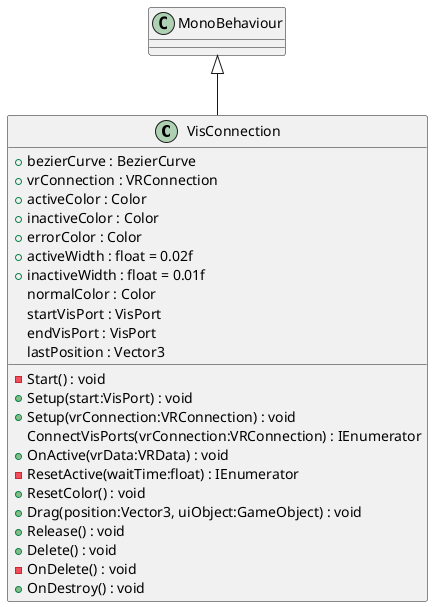 @startuml
class VisConnection {
    + bezierCurve : BezierCurve
    + vrConnection : VRConnection
    + activeColor : Color
    + inactiveColor : Color
    + errorColor : Color
    + activeWidth : float = 0.02f
    + inactiveWidth : float = 0.01f
    normalColor : Color
    startVisPort : VisPort
    endVisPort : VisPort
    lastPosition : Vector3
    - Start() : void
    + Setup(start:VisPort) : void
    + Setup(vrConnection:VRConnection) : void
    ConnectVisPorts(vrConnection:VRConnection) : IEnumerator
    + OnActive(vrData:VRData) : void
    - ResetActive(waitTime:float) : IEnumerator
    + ResetColor() : void
    + Drag(position:Vector3, uiObject:GameObject) : void
    + Release() : void
    + Delete() : void
    - OnDelete() : void
    + OnDestroy() : void
}
MonoBehaviour <|-- VisConnection
@enduml
